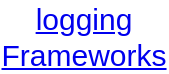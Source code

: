 <mxfile version="20.2.0" type="github">
  <diagram id="APXStxIOGQkPkx8K9gVw" name="Logging and Monitoring">
    <mxGraphModel dx="1186" dy="715" grid="0" gridSize="10" guides="1" tooltips="1" connect="1" arrows="1" fold="1" page="1" pageScale="1" pageWidth="850" pageHeight="1100" math="0" shadow="0">
      <root>
        <mxCell id="0" />
        <mxCell id="1" parent="0" />
        <mxCell id="FzJaXa5uBq7q-HI_H0ME-1" value="&lt;a href=&quot;https://www.loggly.com/ultimate-guide/python-logging-libraries-frameworks/&quot;&gt;&lt;font&gt;logging&lt;br&gt;Frameworks&lt;/font&gt;&lt;/a&gt;" style="text;html=1;strokeColor=none;fillColor=none;align=center;verticalAlign=middle;whiteSpace=wrap;rounded=0;fontFamily=Helvetica;fontSize=15;horizontal=1;fontColor=#46302B;" parent="1" vertex="1">
          <mxGeometry x="84" y="82" width="60" height="30" as="geometry" />
        </mxCell>
      </root>
    </mxGraphModel>
  </diagram>
</mxfile>
